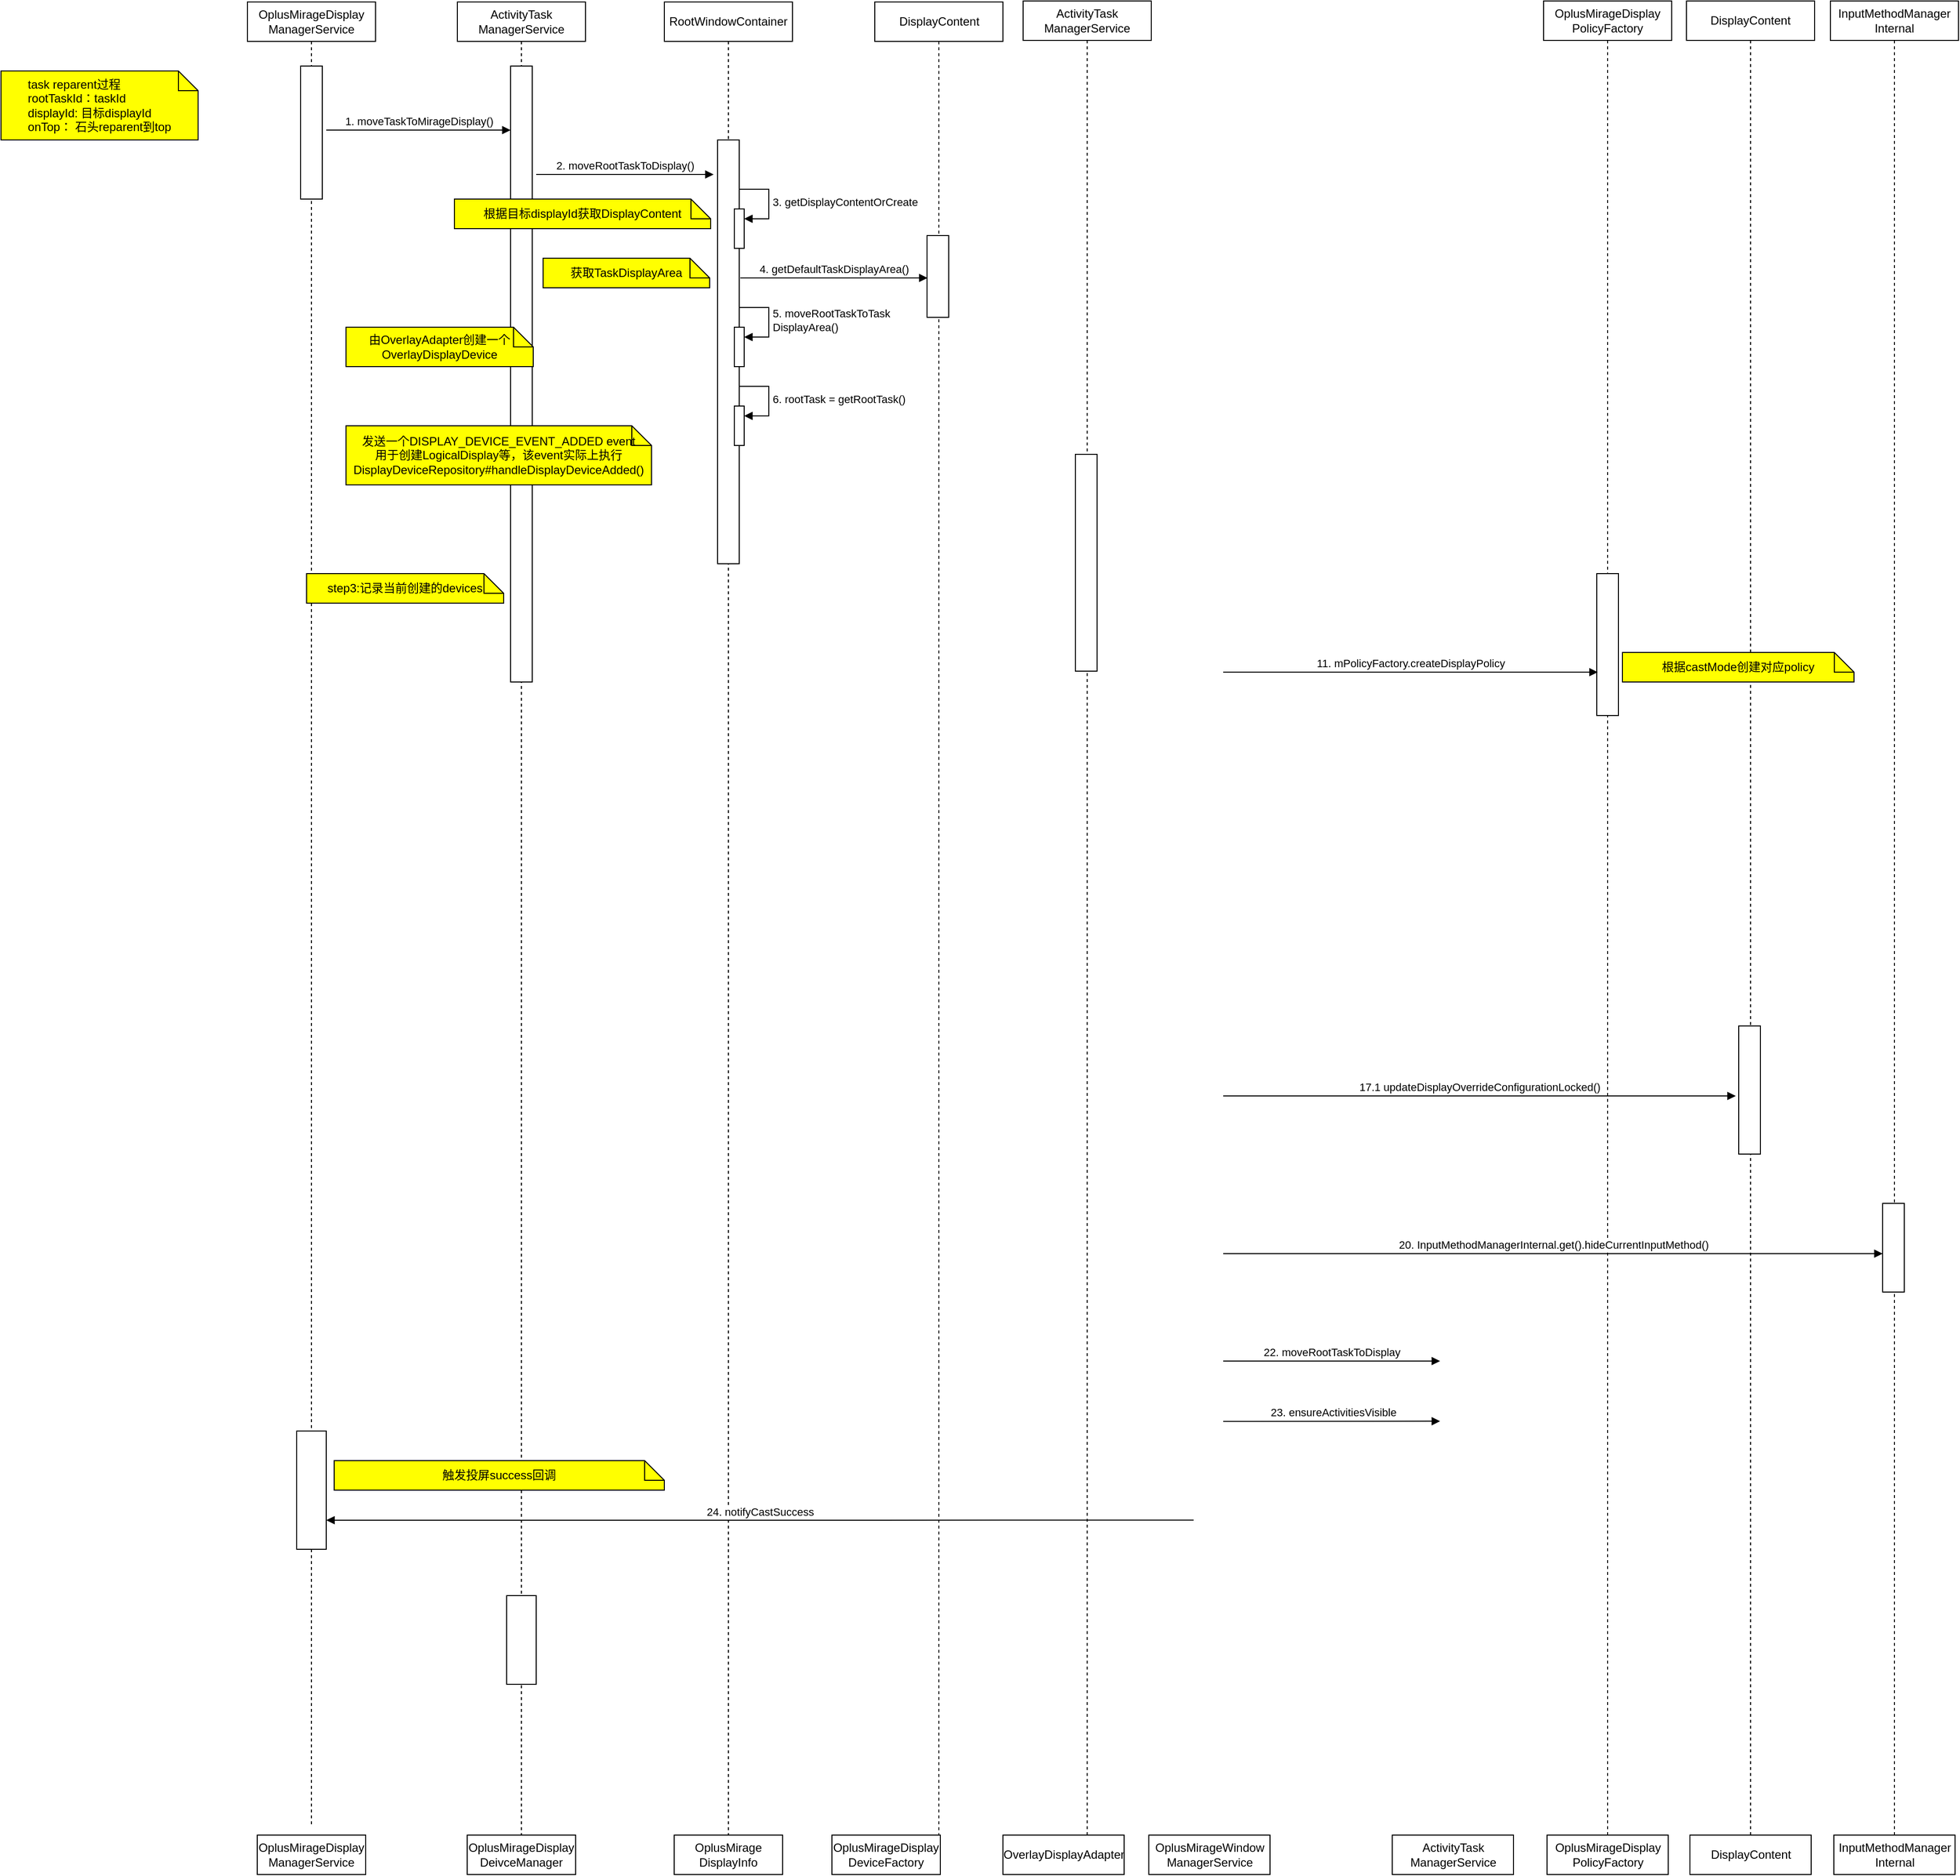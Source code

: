 <mxfile version="21.3.4" type="github">
  <diagram name="第 1 页" id="x-YtU6hJuup7pzEKdsCe">
    <mxGraphModel dx="2010" dy="657" grid="1" gridSize="10" guides="1" tooltips="1" connect="1" arrows="1" fold="1" page="1" pageScale="1" pageWidth="827" pageHeight="1169" math="0" shadow="0">
      <root>
        <mxCell id="0" />
        <mxCell id="1" parent="0" />
        <mxCell id="pRfiwhletkH-5ui5xrGc-1" value="OplusMirageDisplay&lt;br&gt;ManagerService" style="shape=umlLifeline;perimeter=lifelinePerimeter;whiteSpace=wrap;html=1;container=0;dropTarget=0;collapsible=0;recursiveResize=0;outlineConnect=0;portConstraint=eastwest;newEdgeStyle={&quot;edgeStyle&quot;:&quot;elbowEdgeStyle&quot;,&quot;elbow&quot;:&quot;vertical&quot;,&quot;curved&quot;:0,&quot;rounded&quot;:0};" vertex="1" parent="1">
          <mxGeometry x="40" y="20" width="130" height="1850" as="geometry" />
        </mxCell>
        <mxCell id="pRfiwhletkH-5ui5xrGc-2" value="" style="html=1;points=[];perimeter=orthogonalPerimeter;outlineConnect=0;targetShapes=umlLifeline;portConstraint=eastwest;newEdgeStyle={&quot;edgeStyle&quot;:&quot;elbowEdgeStyle&quot;,&quot;elbow&quot;:&quot;vertical&quot;,&quot;curved&quot;:0,&quot;rounded&quot;:0};" vertex="1" parent="pRfiwhletkH-5ui5xrGc-1">
          <mxGeometry x="54" y="65" width="22" height="135" as="geometry" />
        </mxCell>
        <mxCell id="pRfiwhletkH-5ui5xrGc-4" value="" style="html=1;points=[];perimeter=orthogonalPerimeter;outlineConnect=0;targetShapes=umlLifeline;portConstraint=eastwest;newEdgeStyle={&quot;edgeStyle&quot;:&quot;elbowEdgeStyle&quot;,&quot;elbow&quot;:&quot;vertical&quot;,&quot;curved&quot;:0,&quot;rounded&quot;:0};" vertex="1" parent="pRfiwhletkH-5ui5xrGc-1">
          <mxGeometry x="50" y="1450" width="30" height="120" as="geometry" />
        </mxCell>
        <mxCell id="pRfiwhletkH-5ui5xrGc-5" value="ActivityTask&lt;br style=&quot;border-color: var(--border-color);&quot;&gt;ManagerService" style="shape=umlLifeline;perimeter=lifelinePerimeter;whiteSpace=wrap;html=1;container=0;dropTarget=0;collapsible=0;recursiveResize=0;outlineConnect=0;portConstraint=eastwest;newEdgeStyle={&quot;edgeStyle&quot;:&quot;elbowEdgeStyle&quot;,&quot;elbow&quot;:&quot;vertical&quot;,&quot;curved&quot;:0,&quot;rounded&quot;:0};" vertex="1" parent="1">
          <mxGeometry x="253" y="20" width="130" height="1860" as="geometry" />
        </mxCell>
        <mxCell id="pRfiwhletkH-5ui5xrGc-6" value="" style="html=1;points=[];perimeter=orthogonalPerimeter;outlineConnect=0;targetShapes=umlLifeline;portConstraint=eastwest;newEdgeStyle={&quot;edgeStyle&quot;:&quot;elbowEdgeStyle&quot;,&quot;elbow&quot;:&quot;vertical&quot;,&quot;curved&quot;:0,&quot;rounded&quot;:0};" vertex="1" parent="pRfiwhletkH-5ui5xrGc-5">
          <mxGeometry x="54" y="65" width="22" height="625" as="geometry" />
        </mxCell>
        <mxCell id="pRfiwhletkH-5ui5xrGc-11" value="" style="html=1;points=[];perimeter=orthogonalPerimeter;outlineConnect=0;targetShapes=umlLifeline;portConstraint=eastwest;newEdgeStyle={&quot;edgeStyle&quot;:&quot;elbowEdgeStyle&quot;,&quot;elbow&quot;:&quot;vertical&quot;,&quot;curved&quot;:0,&quot;rounded&quot;:0};" vertex="1" parent="pRfiwhletkH-5ui5xrGc-5">
          <mxGeometry x="50" y="1617" width="30" height="90" as="geometry" />
        </mxCell>
        <mxCell id="pRfiwhletkH-5ui5xrGc-12" value="1. moveTaskToMirageDisplay()" style="html=1;verticalAlign=bottom;endArrow=block;edgeStyle=elbowEdgeStyle;elbow=vertical;curved=0;rounded=0;" edge="1" parent="1">
          <mxGeometry width="80" relative="1" as="geometry">
            <mxPoint x="120" y="150" as="sourcePoint" />
            <mxPoint x="307" y="150.034" as="targetPoint" />
          </mxGeometry>
        </mxCell>
        <mxCell id="pRfiwhletkH-5ui5xrGc-13" value="RootWindowContainer" style="shape=umlLifeline;perimeter=lifelinePerimeter;whiteSpace=wrap;html=1;container=0;dropTarget=0;collapsible=0;recursiveResize=0;outlineConnect=0;portConstraint=eastwest;newEdgeStyle={&quot;edgeStyle&quot;:&quot;elbowEdgeStyle&quot;,&quot;elbow&quot;:&quot;vertical&quot;,&quot;curved&quot;:0,&quot;rounded&quot;:0};" vertex="1" parent="1">
          <mxGeometry x="463" y="20" width="130" height="1860" as="geometry" />
        </mxCell>
        <mxCell id="pRfiwhletkH-5ui5xrGc-14" value="" style="html=1;points=[];perimeter=orthogonalPerimeter;outlineConnect=0;targetShapes=umlLifeline;portConstraint=eastwest;newEdgeStyle={&quot;edgeStyle&quot;:&quot;elbowEdgeStyle&quot;,&quot;elbow&quot;:&quot;vertical&quot;,&quot;curved&quot;:0,&quot;rounded&quot;:0};" vertex="1" parent="pRfiwhletkH-5ui5xrGc-13">
          <mxGeometry x="54" y="140" width="22" height="430" as="geometry" />
        </mxCell>
        <mxCell id="pRfiwhletkH-5ui5xrGc-96" value="" style="html=1;points=[];perimeter=orthogonalPerimeter;outlineConnect=0;targetShapes=umlLifeline;portConstraint=eastwest;newEdgeStyle={&quot;edgeStyle&quot;:&quot;elbowEdgeStyle&quot;,&quot;elbow&quot;:&quot;vertical&quot;,&quot;curved&quot;:0,&quot;rounded&quot;:0};" vertex="1" parent="pRfiwhletkH-5ui5xrGc-13">
          <mxGeometry x="71" y="210" width="10" height="40" as="geometry" />
        </mxCell>
        <mxCell id="pRfiwhletkH-5ui5xrGc-97" value="3. getDisplayContentOrCreate" style="html=1;align=left;spacingLeft=2;endArrow=block;rounded=0;edgeStyle=orthogonalEdgeStyle;curved=0;rounded=0;" edge="1" target="pRfiwhletkH-5ui5xrGc-96" parent="pRfiwhletkH-5ui5xrGc-13">
          <mxGeometry relative="1" as="geometry">
            <mxPoint x="76" y="190" as="sourcePoint" />
            <Array as="points">
              <mxPoint x="106" y="220" />
            </Array>
          </mxGeometry>
        </mxCell>
        <mxCell id="pRfiwhletkH-5ui5xrGc-99" value="" style="html=1;points=[];perimeter=orthogonalPerimeter;outlineConnect=0;targetShapes=umlLifeline;portConstraint=eastwest;newEdgeStyle={&quot;edgeStyle&quot;:&quot;elbowEdgeStyle&quot;,&quot;elbow&quot;:&quot;vertical&quot;,&quot;curved&quot;:0,&quot;rounded&quot;:0};" vertex="1" parent="pRfiwhletkH-5ui5xrGc-13">
          <mxGeometry x="71" y="330" width="10" height="40" as="geometry" />
        </mxCell>
        <mxCell id="pRfiwhletkH-5ui5xrGc-100" value="5. moveRootTaskToTask&lt;br&gt;DisplayArea()" style="html=1;align=left;spacingLeft=2;endArrow=block;rounded=0;edgeStyle=orthogonalEdgeStyle;curved=0;rounded=0;" edge="1" target="pRfiwhletkH-5ui5xrGc-99" parent="pRfiwhletkH-5ui5xrGc-13">
          <mxGeometry relative="1" as="geometry">
            <mxPoint x="76" y="310" as="sourcePoint" />
            <Array as="points">
              <mxPoint x="106" y="340" />
            </Array>
          </mxGeometry>
        </mxCell>
        <mxCell id="pRfiwhletkH-5ui5xrGc-101" value="" style="html=1;points=[];perimeter=orthogonalPerimeter;outlineConnect=0;targetShapes=umlLifeline;portConstraint=eastwest;newEdgeStyle={&quot;edgeStyle&quot;:&quot;elbowEdgeStyle&quot;,&quot;elbow&quot;:&quot;vertical&quot;,&quot;curved&quot;:0,&quot;rounded&quot;:0};" vertex="1" parent="pRfiwhletkH-5ui5xrGc-13">
          <mxGeometry x="71" y="410" width="10" height="40" as="geometry" />
        </mxCell>
        <mxCell id="pRfiwhletkH-5ui5xrGc-102" value="6. rootTask = getRootTask()" style="html=1;align=left;spacingLeft=2;endArrow=block;rounded=0;edgeStyle=orthogonalEdgeStyle;curved=0;rounded=0;" edge="1" target="pRfiwhletkH-5ui5xrGc-101" parent="pRfiwhletkH-5ui5xrGc-13">
          <mxGeometry relative="1" as="geometry">
            <mxPoint x="76" y="390" as="sourcePoint" />
            <Array as="points">
              <mxPoint x="106" y="420" />
            </Array>
          </mxGeometry>
        </mxCell>
        <mxCell id="pRfiwhletkH-5ui5xrGc-15" value="2. moveRootTaskToDisplay()" style="html=1;verticalAlign=bottom;endArrow=block;edgeStyle=elbowEdgeStyle;elbow=vertical;curved=0;rounded=0;" edge="1" parent="1">
          <mxGeometry width="80" relative="1" as="geometry">
            <mxPoint x="333" y="195" as="sourcePoint" />
            <mxPoint x="513" y="195" as="targetPoint" />
          </mxGeometry>
        </mxCell>
        <mxCell id="pRfiwhletkH-5ui5xrGc-16" value="DisplayContent" style="shape=umlLifeline;perimeter=lifelinePerimeter;whiteSpace=wrap;html=1;container=0;dropTarget=0;collapsible=0;recursiveResize=0;outlineConnect=0;portConstraint=eastwest;newEdgeStyle={&quot;edgeStyle&quot;:&quot;elbowEdgeStyle&quot;,&quot;elbow&quot;:&quot;vertical&quot;,&quot;curved&quot;:0,&quot;rounded&quot;:0};" vertex="1" parent="1">
          <mxGeometry x="676.5" y="20" width="130" height="1861" as="geometry" />
        </mxCell>
        <mxCell id="pRfiwhletkH-5ui5xrGc-17" value="" style="html=1;points=[];perimeter=orthogonalPerimeter;outlineConnect=0;targetShapes=umlLifeline;portConstraint=eastwest;newEdgeStyle={&quot;edgeStyle&quot;:&quot;elbowEdgeStyle&quot;,&quot;elbow&quot;:&quot;vertical&quot;,&quot;curved&quot;:0,&quot;rounded&quot;:0};" vertex="1" parent="pRfiwhletkH-5ui5xrGc-16">
          <mxGeometry x="53" y="237" width="22" height="83" as="geometry" />
        </mxCell>
        <mxCell id="pRfiwhletkH-5ui5xrGc-46" value="ActivityTask&lt;br&gt;ManagerService" style="shape=umlLifeline;perimeter=lifelinePerimeter;whiteSpace=wrap;html=1;container=0;dropTarget=0;collapsible=0;recursiveResize=0;outlineConnect=0;portConstraint=eastwest;newEdgeStyle={&quot;edgeStyle&quot;:&quot;elbowEdgeStyle&quot;,&quot;elbow&quot;:&quot;vertical&quot;,&quot;curved&quot;:0,&quot;rounded&quot;:0};" vertex="1" parent="1">
          <mxGeometry x="827" y="19" width="130" height="1861" as="geometry" />
        </mxCell>
        <mxCell id="pRfiwhletkH-5ui5xrGc-47" value="" style="html=1;points=[];perimeter=orthogonalPerimeter;outlineConnect=0;targetShapes=umlLifeline;portConstraint=eastwest;newEdgeStyle={&quot;edgeStyle&quot;:&quot;elbowEdgeStyle&quot;,&quot;elbow&quot;:&quot;vertical&quot;,&quot;curved&quot;:0,&quot;rounded&quot;:0};" vertex="1" parent="pRfiwhletkH-5ui5xrGc-46">
          <mxGeometry x="53" y="460" width="22" height="220" as="geometry" />
        </mxCell>
        <mxCell id="pRfiwhletkH-5ui5xrGc-48" value="22. moveRootTaskToDisplay" style="html=1;verticalAlign=bottom;endArrow=block;edgeStyle=elbowEdgeStyle;elbow=vertical;curved=0;rounded=0;" edge="1" parent="1">
          <mxGeometry width="80" relative="1" as="geometry">
            <mxPoint x="1030" y="1399" as="sourcePoint" />
            <mxPoint x="1250" y="1399" as="targetPoint" />
          </mxGeometry>
        </mxCell>
        <mxCell id="pRfiwhletkH-5ui5xrGc-49" value="OplusMirageDisplay&lt;br&gt;PolicyFactory" style="shape=umlLifeline;perimeter=lifelinePerimeter;whiteSpace=wrap;html=1;container=0;dropTarget=0;collapsible=0;recursiveResize=0;outlineConnect=0;portConstraint=eastwest;newEdgeStyle={&quot;edgeStyle&quot;:&quot;elbowEdgeStyle&quot;,&quot;elbow&quot;:&quot;vertical&quot;,&quot;curved&quot;:0,&quot;rounded&quot;:0};" vertex="1" parent="1">
          <mxGeometry x="1355" y="19" width="130" height="1861" as="geometry" />
        </mxCell>
        <mxCell id="pRfiwhletkH-5ui5xrGc-50" value="" style="html=1;points=[];perimeter=orthogonalPerimeter;outlineConnect=0;targetShapes=umlLifeline;portConstraint=eastwest;newEdgeStyle={&quot;edgeStyle&quot;:&quot;elbowEdgeStyle&quot;,&quot;elbow&quot;:&quot;vertical&quot;,&quot;curved&quot;:0,&quot;rounded&quot;:0};" vertex="1" parent="pRfiwhletkH-5ui5xrGc-49">
          <mxGeometry x="54" y="581" width="22" height="144" as="geometry" />
        </mxCell>
        <mxCell id="pRfiwhletkH-5ui5xrGc-51" value="&amp;nbsp;23. ensureActivitiesVisible" style="html=1;verticalAlign=bottom;endArrow=block;edgeStyle=elbowEdgeStyle;elbow=vertical;curved=0;rounded=0;" edge="1" parent="1">
          <mxGeometry width="80" relative="1" as="geometry">
            <mxPoint x="1030" y="1460.24" as="sourcePoint" />
            <mxPoint x="1250" y="1460" as="targetPoint" />
          </mxGeometry>
        </mxCell>
        <mxCell id="pRfiwhletkH-5ui5xrGc-52" value="DisplayContent" style="shape=umlLifeline;perimeter=lifelinePerimeter;whiteSpace=wrap;html=1;container=0;dropTarget=0;collapsible=0;recursiveResize=0;outlineConnect=0;portConstraint=eastwest;newEdgeStyle={&quot;edgeStyle&quot;:&quot;elbowEdgeStyle&quot;,&quot;elbow&quot;:&quot;vertical&quot;,&quot;curved&quot;:0,&quot;rounded&quot;:0};" vertex="1" parent="1">
          <mxGeometry x="1500" y="19" width="130" height="1870" as="geometry" />
        </mxCell>
        <mxCell id="pRfiwhletkH-5ui5xrGc-53" value="" style="html=1;points=[];perimeter=orthogonalPerimeter;outlineConnect=0;targetShapes=umlLifeline;portConstraint=eastwest;newEdgeStyle={&quot;edgeStyle&quot;:&quot;elbowEdgeStyle&quot;,&quot;elbow&quot;:&quot;vertical&quot;,&quot;curved&quot;:0,&quot;rounded&quot;:0};" vertex="1" parent="pRfiwhletkH-5ui5xrGc-52">
          <mxGeometry x="53" y="1040" width="22" height="130" as="geometry" />
        </mxCell>
        <mxCell id="pRfiwhletkH-5ui5xrGc-54" value="InputMethodManager&lt;br&gt;Internal" style="shape=umlLifeline;perimeter=lifelinePerimeter;whiteSpace=wrap;html=1;container=0;dropTarget=0;collapsible=0;recursiveResize=0;outlineConnect=0;portConstraint=eastwest;newEdgeStyle={&quot;edgeStyle&quot;:&quot;elbowEdgeStyle&quot;,&quot;elbow&quot;:&quot;vertical&quot;,&quot;curved&quot;:0,&quot;rounded&quot;:0};" vertex="1" parent="1">
          <mxGeometry x="1646" y="19" width="130" height="1861" as="geometry" />
        </mxCell>
        <mxCell id="pRfiwhletkH-5ui5xrGc-55" value="" style="html=1;points=[];perimeter=orthogonalPerimeter;outlineConnect=0;targetShapes=umlLifeline;portConstraint=eastwest;newEdgeStyle={&quot;edgeStyle&quot;:&quot;elbowEdgeStyle&quot;,&quot;elbow&quot;:&quot;vertical&quot;,&quot;curved&quot;:0,&quot;rounded&quot;:0};" vertex="1" parent="pRfiwhletkH-5ui5xrGc-54">
          <mxGeometry x="53" y="1220" width="22" height="90" as="geometry" />
        </mxCell>
        <mxCell id="pRfiwhletkH-5ui5xrGc-56" value="&lt;div style=&quot;text-align: left;&quot;&gt;&lt;span style=&quot;background-color: initial;&quot;&gt;task reparent过程&lt;/span&gt;&lt;/div&gt;&lt;div style=&quot;text-align: left;&quot;&gt;&lt;span style=&quot;background-color: initial;&quot;&gt;rootTaskId：taskId&lt;/span&gt;&lt;/div&gt;&lt;div style=&quot;text-align: left;&quot;&gt;&lt;span style=&quot;background-color: initial;&quot;&gt;displayId: 目标displayId&lt;/span&gt;&lt;/div&gt;&lt;div style=&quot;text-align: left;&quot;&gt;onTop： 石头reparent到top&lt;/div&gt;" style="shape=note;size=20;whiteSpace=wrap;html=1;fillColor=#FFFF00;" vertex="1" parent="1">
          <mxGeometry x="-210" y="90" width="200" height="70" as="geometry" />
        </mxCell>
        <mxCell id="pRfiwhletkH-5ui5xrGc-57" value="&lt;div style=&quot;text-align: left;&quot;&gt;根据目标displayId获取DisplayContent&lt;/div&gt;" style="shape=note;size=20;whiteSpace=wrap;html=1;fillColor=#FFFF00;" vertex="1" parent="1">
          <mxGeometry x="250" y="220" width="260" height="30" as="geometry" />
        </mxCell>
        <mxCell id="pRfiwhletkH-5ui5xrGc-60" value="获取TaskDisplayArea" style="shape=note;size=20;whiteSpace=wrap;html=1;fillColor=#FFFF00;" vertex="1" parent="1">
          <mxGeometry x="340" y="280" width="169" height="30" as="geometry" />
        </mxCell>
        <mxCell id="pRfiwhletkH-5ui5xrGc-63" value="由OverlayAdapter创建一个&lt;br&gt;OverlayDisplayDevice" style="shape=note;size=20;whiteSpace=wrap;html=1;fillColor=#FFFF00;" vertex="1" parent="1">
          <mxGeometry x="140" y="350" width="190" height="40" as="geometry" />
        </mxCell>
        <mxCell id="pRfiwhletkH-5ui5xrGc-64" value="发送一个DISPLAY_DEVICE_EVENT_ADDED event&lt;br&gt;用于创建LogicalDisplay等，该event实际上执行&lt;br&gt;DisplayDeviceRepository#handleDisplayDeviceAdded()" style="shape=note;size=20;whiteSpace=wrap;html=1;fillColor=#FFFF00;" vertex="1" parent="1">
          <mxGeometry x="140" y="450" width="310" height="60" as="geometry" />
        </mxCell>
        <mxCell id="pRfiwhletkH-5ui5xrGc-65" value="step3:记录当前创建的devices" style="shape=note;size=20;whiteSpace=wrap;html=1;fillColor=#FFFF00;" vertex="1" parent="1">
          <mxGeometry x="100" y="600" width="200" height="30" as="geometry" />
        </mxCell>
        <mxCell id="pRfiwhletkH-5ui5xrGc-73" value="24. notifyCastSuccess" style="html=1;verticalAlign=bottom;endArrow=block;edgeStyle=elbowEdgeStyle;elbow=vertical;curved=0;rounded=0;" edge="1" parent="1">
          <mxGeometry width="80" relative="1" as="geometry">
            <mxPoint x="1000" y="1560.41" as="sourcePoint" />
            <mxPoint x="120" y="1560.41" as="targetPoint" />
          </mxGeometry>
        </mxCell>
        <mxCell id="pRfiwhletkH-5ui5xrGc-74" value="触发投屏success回调" style="shape=note;size=20;whiteSpace=wrap;html=1;fillColor=#FFFF00;" vertex="1" parent="1">
          <mxGeometry x="128" y="1500" width="335" height="30" as="geometry" />
        </mxCell>
        <mxCell id="pRfiwhletkH-5ui5xrGc-80" value="11. mPolicyFactory.createDisplayPolicy" style="html=1;verticalAlign=bottom;endArrow=block;edgeStyle=elbowEdgeStyle;elbow=vertical;curved=0;rounded=0;" edge="1" parent="1">
          <mxGeometry x="-0.001" width="80" relative="1" as="geometry">
            <mxPoint x="1030" y="700" as="sourcePoint" />
            <mxPoint x="1410" y="700" as="targetPoint" />
            <mxPoint as="offset" />
          </mxGeometry>
        </mxCell>
        <mxCell id="pRfiwhletkH-5ui5xrGc-81" value="17.1&amp;nbsp;updateDisplayOverride&lt;span style=&quot;text-align: left;&quot;&gt;ConfigurationLocked()&lt;/span&gt;" style="html=1;verticalAlign=bottom;endArrow=block;edgeStyle=elbowEdgeStyle;elbow=vertical;curved=0;rounded=0;" edge="1" parent="1">
          <mxGeometry width="80" relative="1" as="geometry">
            <mxPoint x="1030" y="1130" as="sourcePoint" />
            <mxPoint x="1550" y="1130" as="targetPoint" />
          </mxGeometry>
        </mxCell>
        <mxCell id="pRfiwhletkH-5ui5xrGc-82" value="20. InputMethodManagerInternal.get().hideCurrentInputMethod()" style="html=1;verticalAlign=bottom;endArrow=block;edgeStyle=elbowEdgeStyle;elbow=vertical;curved=0;rounded=0;" edge="1" parent="1" target="pRfiwhletkH-5ui5xrGc-55">
          <mxGeometry width="80" relative="1" as="geometry">
            <mxPoint x="1030" y="1290" as="sourcePoint" />
            <mxPoint x="1110" y="1290" as="targetPoint" />
          </mxGeometry>
        </mxCell>
        <mxCell id="pRfiwhletkH-5ui5xrGc-85" value="OplusMirageDisplay&lt;br style=&quot;border-color: var(--border-color);&quot;&gt;ManagerService" style="html=1;whiteSpace=wrap;" vertex="1" parent="1">
          <mxGeometry x="50" y="1880" width="110" height="40" as="geometry" />
        </mxCell>
        <mxCell id="pRfiwhletkH-5ui5xrGc-86" value="OplusMirageDisplay&lt;br style=&quot;border-color: var(--border-color);&quot;&gt;DeivceManager" style="html=1;whiteSpace=wrap;" vertex="1" parent="1">
          <mxGeometry x="263" y="1880" width="110" height="40" as="geometry" />
        </mxCell>
        <mxCell id="pRfiwhletkH-5ui5xrGc-87" value="OplusMirage&lt;br&gt;DisplayInfo" style="html=1;whiteSpace=wrap;" vertex="1" parent="1">
          <mxGeometry x="473" y="1880" width="110" height="40" as="geometry" />
        </mxCell>
        <mxCell id="pRfiwhletkH-5ui5xrGc-88" value="OplusMirageDisplay&lt;br style=&quot;border-color: var(--border-color);&quot;&gt;DeviceFactory" style="html=1;whiteSpace=wrap;" vertex="1" parent="1">
          <mxGeometry x="633" y="1880" width="110" height="40" as="geometry" />
        </mxCell>
        <mxCell id="pRfiwhletkH-5ui5xrGc-89" value="OverlayDisplayAdapter" style="html=1;whiteSpace=wrap;" vertex="1" parent="1">
          <mxGeometry x="806.5" y="1880" width="123" height="40" as="geometry" />
        </mxCell>
        <mxCell id="pRfiwhletkH-5ui5xrGc-90" value="OplusMirageWindow&lt;br style=&quot;border-color: var(--border-color);&quot;&gt;ManagerService" style="html=1;whiteSpace=wrap;" vertex="1" parent="1">
          <mxGeometry x="954.5" y="1880" width="123" height="40" as="geometry" />
        </mxCell>
        <mxCell id="pRfiwhletkH-5ui5xrGc-91" value="ActivityTask&lt;br style=&quot;border-color: var(--border-color);&quot;&gt;ManagerService" style="html=1;whiteSpace=wrap;" vertex="1" parent="1">
          <mxGeometry x="1201.5" y="1880" width="123" height="40" as="geometry" />
        </mxCell>
        <mxCell id="pRfiwhletkH-5ui5xrGc-92" value="OplusMirageDisplay&lt;br style=&quot;border-color: var(--border-color);&quot;&gt;PolicyFactory" style="html=1;whiteSpace=wrap;" vertex="1" parent="1">
          <mxGeometry x="1358.5" y="1880" width="123" height="40" as="geometry" />
        </mxCell>
        <mxCell id="pRfiwhletkH-5ui5xrGc-93" value="DisplayContent" style="html=1;whiteSpace=wrap;" vertex="1" parent="1">
          <mxGeometry x="1503.5" y="1880" width="123" height="40" as="geometry" />
        </mxCell>
        <mxCell id="pRfiwhletkH-5ui5xrGc-94" value="InputMethodManager&lt;br style=&quot;border-color: var(--border-color);&quot;&gt;Internal" style="html=1;whiteSpace=wrap;" vertex="1" parent="1">
          <mxGeometry x="1649.5" y="1880" width="123" height="40" as="geometry" />
        </mxCell>
        <mxCell id="pRfiwhletkH-5ui5xrGc-95" value="根据castMode创建对应policy" style="shape=note;size=20;whiteSpace=wrap;html=1;fillColor=#FFFF00;" vertex="1" parent="1">
          <mxGeometry x="1435" y="680" width="235" height="30" as="geometry" />
        </mxCell>
        <mxCell id="pRfiwhletkH-5ui5xrGc-98" value="4. getDefaultTaskDisplayArea()" style="html=1;verticalAlign=bottom;endArrow=block;edgeStyle=elbowEdgeStyle;elbow=vertical;curved=0;rounded=0;" edge="1" parent="1">
          <mxGeometry width="80" relative="1" as="geometry">
            <mxPoint x="540" y="300" as="sourcePoint" />
            <mxPoint x="730" y="300" as="targetPoint" />
          </mxGeometry>
        </mxCell>
      </root>
    </mxGraphModel>
  </diagram>
</mxfile>
